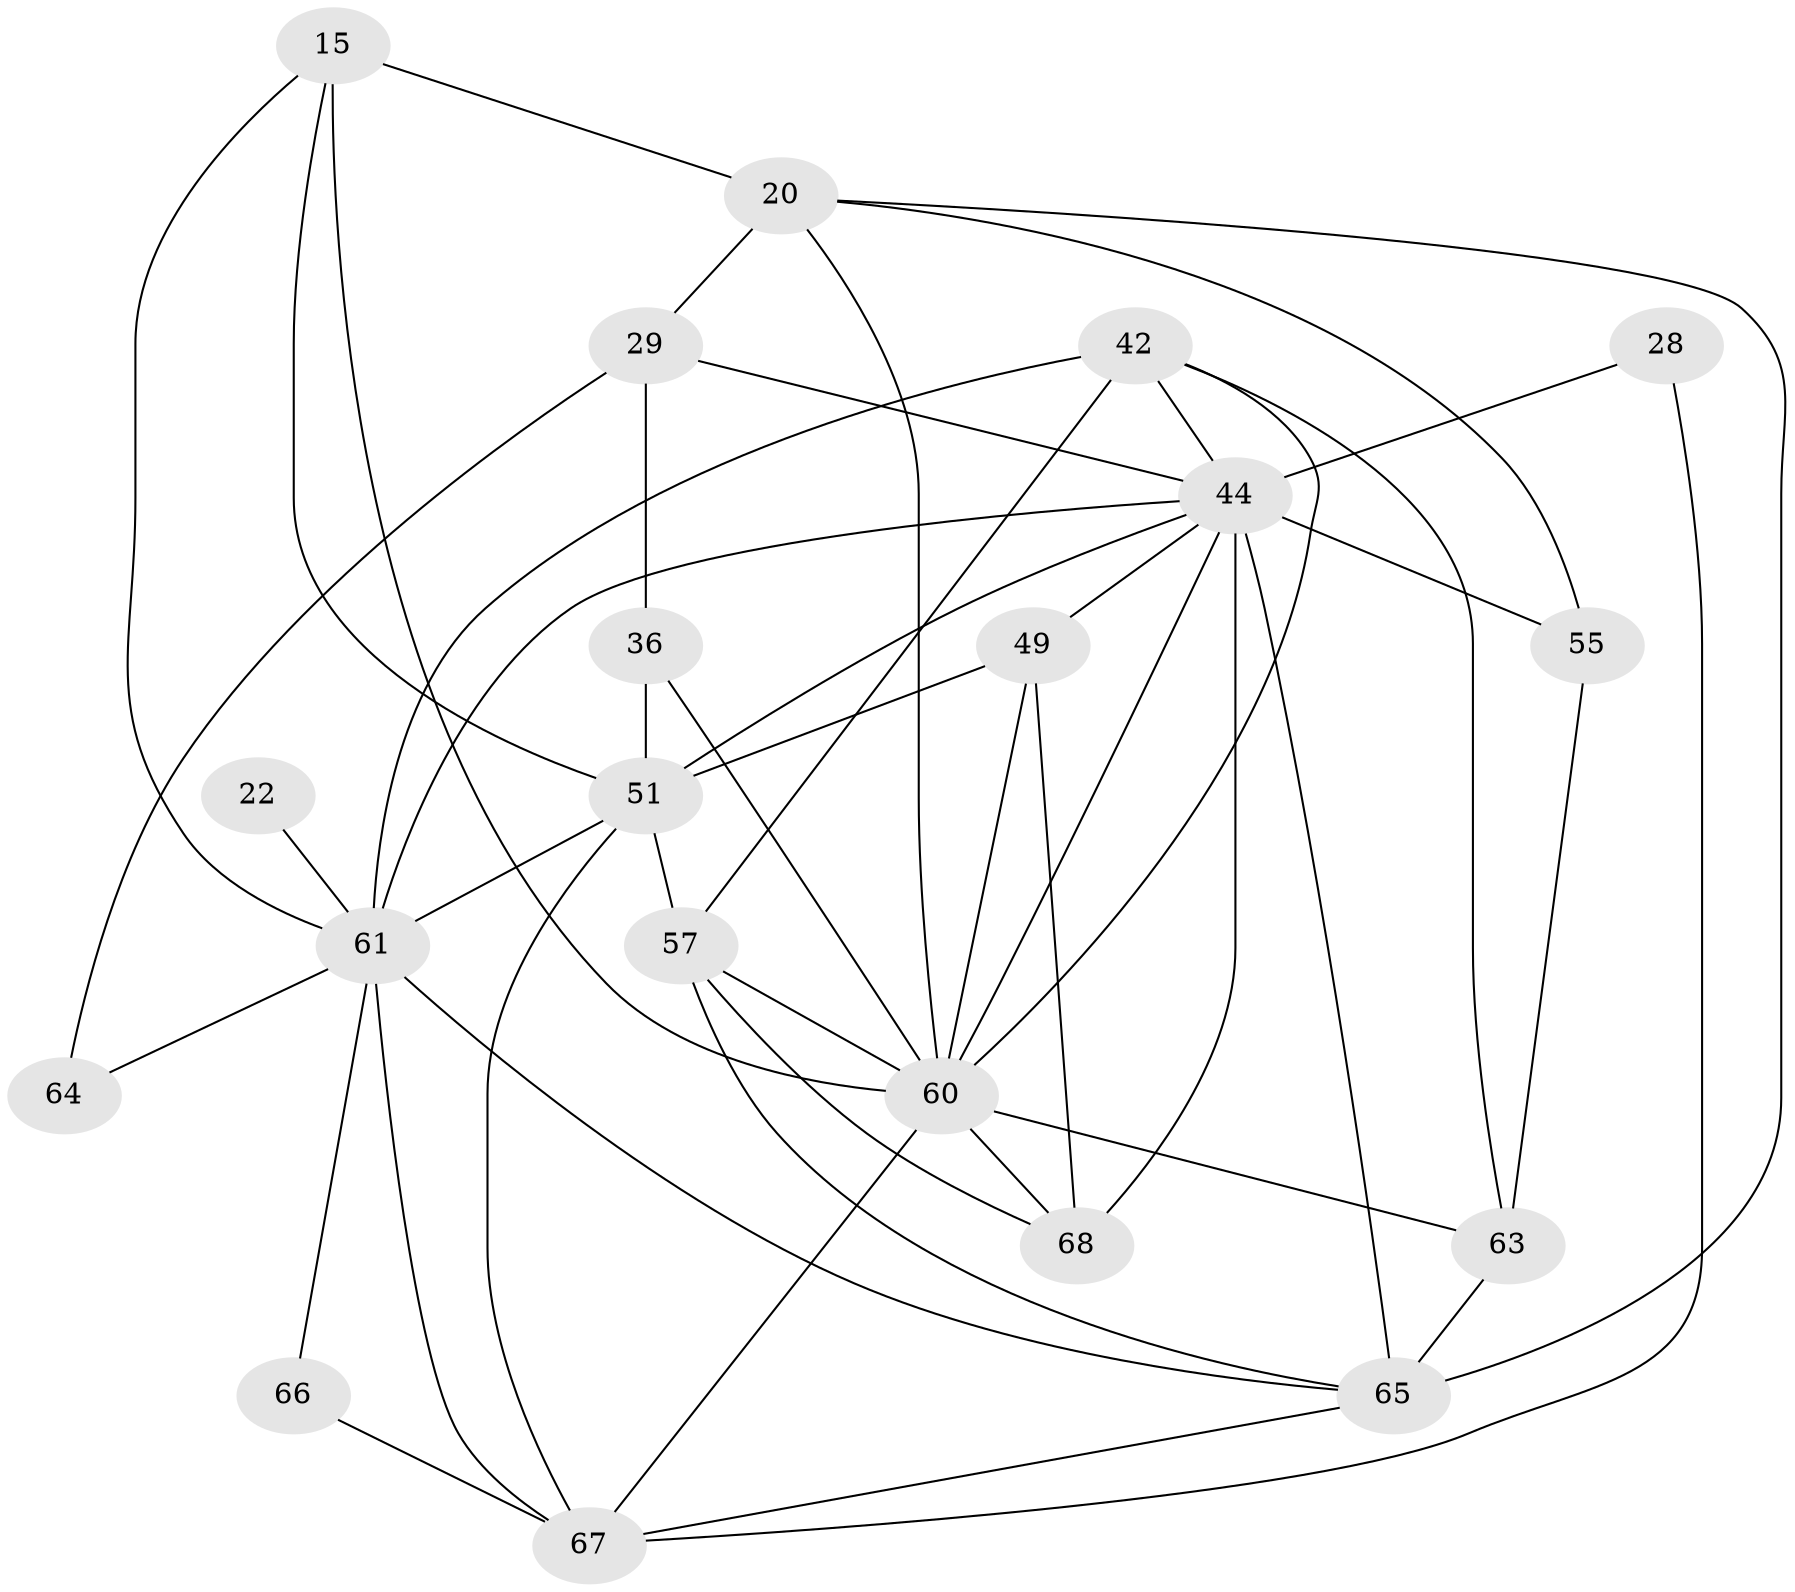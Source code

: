 // original degree distribution, {4: 0.27941176470588236, 3: 0.22058823529411764, 2: 0.16176470588235295, 5: 0.22058823529411764, 7: 0.029411764705882353, 8: 0.029411764705882353, 6: 0.058823529411764705}
// Generated by graph-tools (version 1.1) at 2025/54/03/04/25 21:54:19]
// undirected, 20 vertices, 48 edges
graph export_dot {
graph [start="1"]
  node [color=gray90,style=filled];
  15;
  20 [super="+1"];
  22;
  28;
  29;
  36 [super="+7+21"];
  42 [super="+5+30"];
  44 [super="+8+24+38+43"];
  49 [super="+35"];
  51 [super="+9+45+25"];
  55 [super="+34"];
  57 [super="+31"];
  60 [super="+27+59+32+37+40"];
  61 [super="+46+58"];
  63 [super="+56"];
  64 [super="+52"];
  65 [super="+2+48+62"];
  66 [super="+12"];
  67 [super="+17+50"];
  68 [super="+53"];
  15 -- 20 [weight=2];
  15 -- 51 [weight=2];
  15 -- 60 [weight=2];
  15 -- 61 [weight=2];
  20 -- 29;
  20 -- 55;
  20 -- 65;
  20 -- 60;
  22 -- 61 [weight=2];
  28 -- 67;
  28 -- 44;
  29 -- 36;
  29 -- 64 [weight=2];
  29 -- 44;
  36 -- 60 [weight=2];
  36 -- 51;
  42 -- 61 [weight=3];
  42 -- 57;
  42 -- 44;
  42 -- 63;
  42 -- 60 [weight=2];
  44 -- 65 [weight=4];
  44 -- 51;
  44 -- 55 [weight=4];
  44 -- 68 [weight=3];
  44 -- 61 [weight=4];
  44 -- 49;
  44 -- 60;
  49 -- 68;
  49 -- 51 [weight=3];
  49 -- 60;
  51 -- 57 [weight=3];
  51 -- 67 [weight=2];
  51 -- 61 [weight=3];
  55 -- 63;
  57 -- 60;
  57 -- 68;
  57 -- 65;
  60 -- 67 [weight=3];
  60 -- 68 [weight=2];
  60 -- 63;
  61 -- 65;
  61 -- 64;
  61 -- 66;
  61 -- 67;
  63 -- 65 [weight=2];
  65 -- 67 [weight=3];
  66 -- 67 [weight=2];
}
